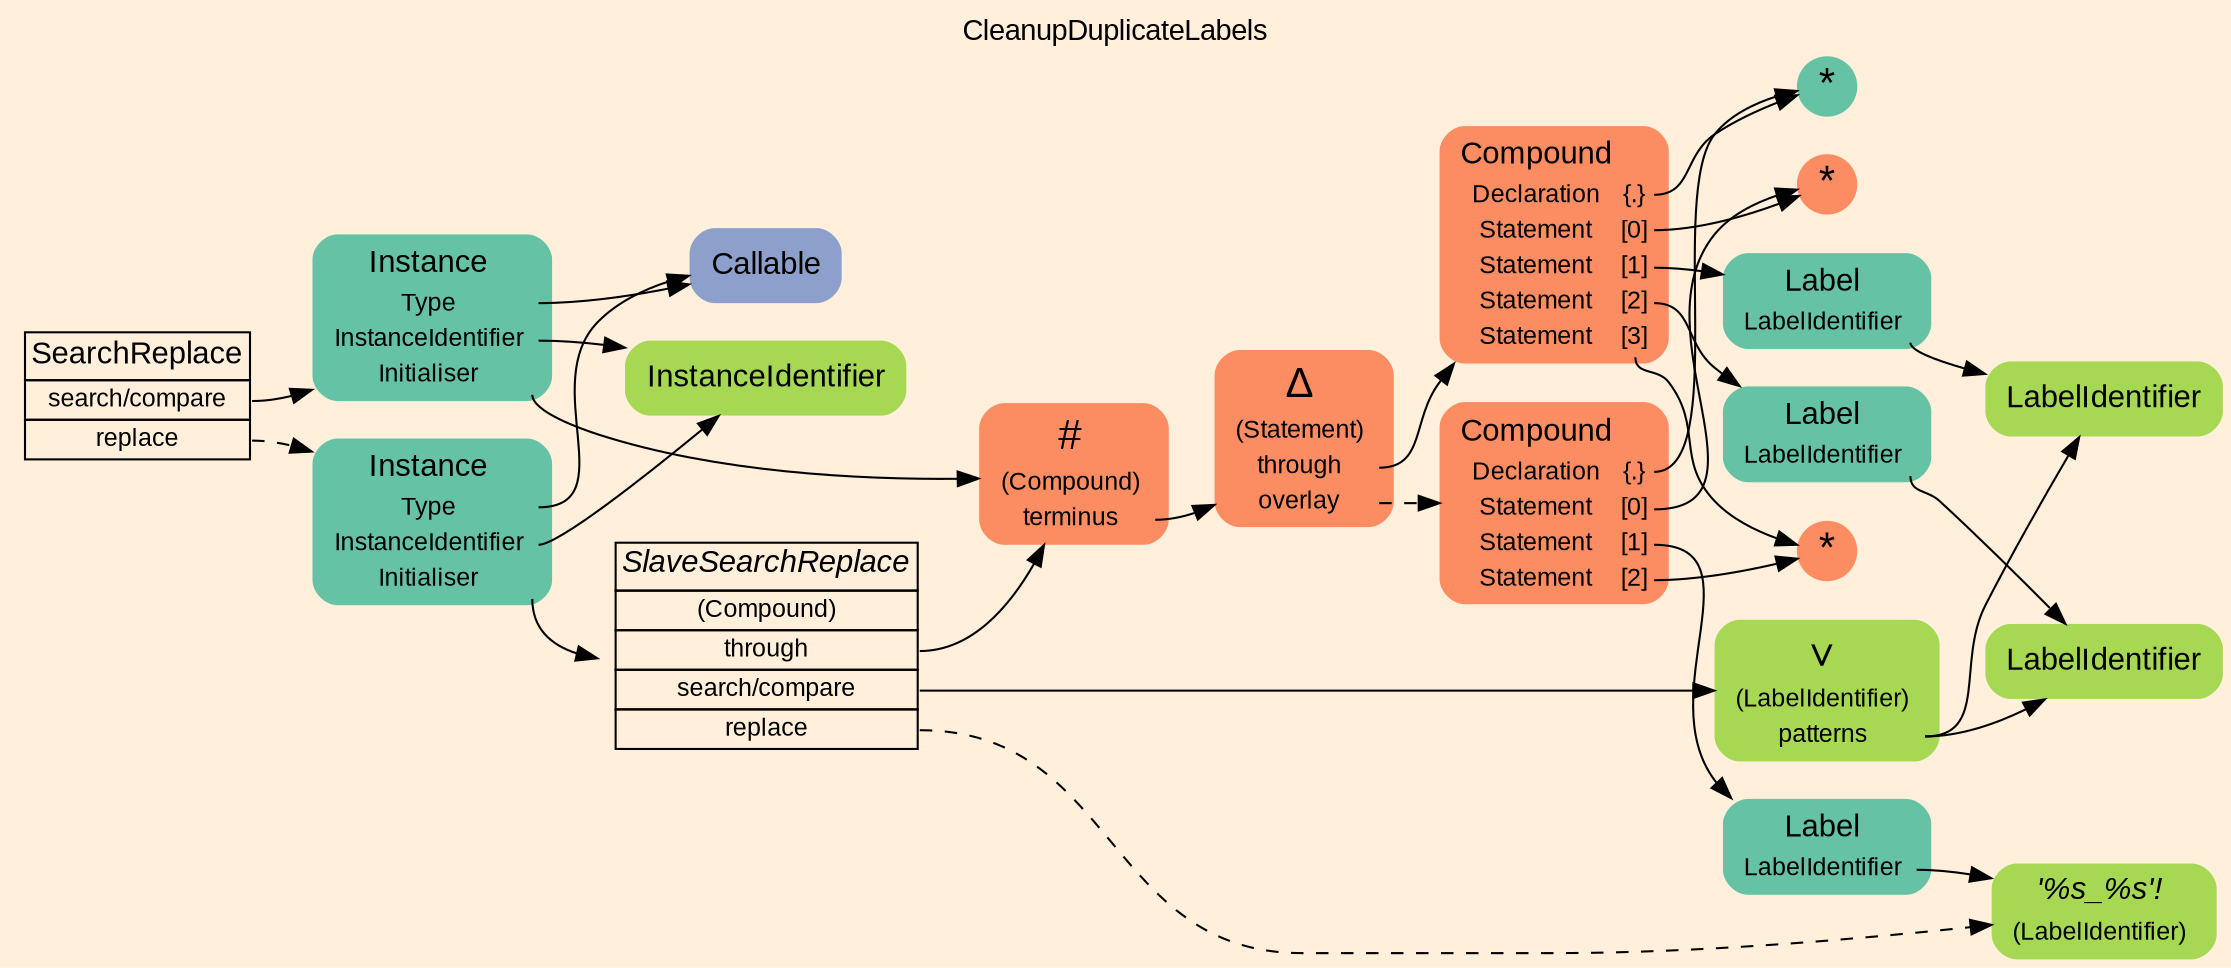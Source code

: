 digraph "CleanupDuplicateLabels" {
label = "CleanupDuplicateLabels"
labelloc = t
graph [
    rankdir = "LR"
    ranksep = 0.3
    bgcolor = antiquewhite1
    color = black
    fontcolor = black
    fontname = "Arial"
];
node [
    fontname = "Arial"
];
edge [
    fontname = "Arial"
];

// -------------------- transformation figure --------------------
// -------- block CR#B-4-50 ----------
"CR#B-4-50" [
    shape = "plaintext"
    fillcolor = antiquewhite1
    fontsize = "12"
    fontcolor = black
    label = <<TABLE BORDER="0" CELLBORDER="1" CELLSPACING="0">
     <TR><TD><FONT POINT-SIZE="15" COLOR="black">SearchReplace</FONT></TD></TR>
     <TR><TD PORT="port0"><FONT POINT-SIZE="12" COLOR="black">search/compare</FONT></TD></TR>
     <TR><TD PORT="port1"><FONT POINT-SIZE="12" COLOR="black">replace</FONT></TD></TR>
    </TABLE>>
    style = "filled"
    color = black
];

// -------- block #B-2-1002 ----------
"#B-2-1002" [
    shape = "plaintext"
    fillcolor = "/set28/1"
    fontsize = "12"
    fontcolor = black
    label = <<TABLE BORDER="0" CELLBORDER="0" CELLSPACING="0">
     <TR><TD><FONT POINT-SIZE="15" COLOR="black">Instance</FONT></TD></TR>
     <TR><TD><FONT POINT-SIZE="12" COLOR="black">Type</FONT></TD><TD PORT="port0"></TD></TR>
     <TR><TD><FONT POINT-SIZE="12" COLOR="black">InstanceIdentifier</FONT></TD><TD PORT="port1"></TD></TR>
     <TR><TD><FONT POINT-SIZE="12" COLOR="black">Initialiser</FONT></TD><TD PORT="port2"></TD></TR>
    </TABLE>>
    style = "rounded,filled"
];

// -------- block #B-2-1019 ----------
"#B-2-1019" [
    shape = "plaintext"
    fillcolor = "/set28/3"
    fontsize = "12"
    fontcolor = black
    label = <<TABLE BORDER="0" CELLBORDER="0" CELLSPACING="0">
     <TR><TD><FONT POINT-SIZE="15" COLOR="black">Callable</FONT></TD></TR>
    </TABLE>>
    style = "rounded,filled"
];

// -------- block #B-2-1018 ----------
"#B-2-1018" [
    shape = "plaintext"
    fillcolor = "/set28/5"
    fontsize = "12"
    fontcolor = black
    label = <<TABLE BORDER="0" CELLBORDER="0" CELLSPACING="0">
     <TR><TD><FONT POINT-SIZE="15" COLOR="black">InstanceIdentifier</FONT></TD></TR>
    </TABLE>>
    style = "rounded,filled"
];

// -------- block #B-2-1004 ----------
"#B-2-1004" [
    shape = "plaintext"
    fillcolor = "/set28/2"
    fontsize = "12"
    fontcolor = black
    label = <<TABLE BORDER="0" CELLBORDER="0" CELLSPACING="0">
     <TR><TD><FONT POINT-SIZE="20" COLOR="black">#</FONT></TD></TR>
     <TR><TD><FONT POINT-SIZE="12" COLOR="black">(Compound)</FONT></TD><TD PORT="port0"></TD></TR>
     <TR><TD><FONT POINT-SIZE="12" COLOR="black">terminus</FONT></TD><TD PORT="port1"></TD></TR>
    </TABLE>>
    style = "rounded,filled"
];

// -------- block #B-2-1005 ----------
"#B-2-1005" [
    shape = "plaintext"
    fillcolor = "/set28/2"
    fontsize = "12"
    fontcolor = black
    label = <<TABLE BORDER="0" CELLBORDER="0" CELLSPACING="0">
     <TR><TD><FONT POINT-SIZE="20" COLOR="black">Δ</FONT></TD></TR>
     <TR><TD><FONT POINT-SIZE="12" COLOR="black">(Statement)</FONT></TD><TD PORT="port0"></TD></TR>
     <TR><TD><FONT POINT-SIZE="12" COLOR="black">through</FONT></TD><TD PORT="port1"></TD></TR>
     <TR><TD><FONT POINT-SIZE="12" COLOR="black">overlay</FONT></TD><TD PORT="port2"></TD></TR>
    </TABLE>>
    style = "rounded,filled"
];

// -------- block #B-2-1006 ----------
"#B-2-1006" [
    shape = "plaintext"
    fillcolor = "/set28/2"
    fontsize = "12"
    fontcolor = black
    label = <<TABLE BORDER="0" CELLBORDER="0" CELLSPACING="0">
     <TR><TD><FONT POINT-SIZE="15" COLOR="black">Compound</FONT></TD></TR>
     <TR><TD><FONT POINT-SIZE="12" COLOR="black">Declaration</FONT></TD><TD PORT="port0"><FONT POINT-SIZE="12" COLOR="black">{.}</FONT></TD></TR>
     <TR><TD><FONT POINT-SIZE="12" COLOR="black">Statement</FONT></TD><TD PORT="port1"><FONT POINT-SIZE="12" COLOR="black">[0]</FONT></TD></TR>
     <TR><TD><FONT POINT-SIZE="12" COLOR="black">Statement</FONT></TD><TD PORT="port2"><FONT POINT-SIZE="12" COLOR="black">[1]</FONT></TD></TR>
     <TR><TD><FONT POINT-SIZE="12" COLOR="black">Statement</FONT></TD><TD PORT="port3"><FONT POINT-SIZE="12" COLOR="black">[2]</FONT></TD></TR>
     <TR><TD><FONT POINT-SIZE="12" COLOR="black">Statement</FONT></TD><TD PORT="port4"><FONT POINT-SIZE="12" COLOR="black">[3]</FONT></TD></TR>
    </TABLE>>
    style = "rounded,filled"
];

// -------- block #B-2-1011 ----------
"#B-2-1011" [
    shape = "circle"
    fillcolor = "/set28/1"
    fontsize = "12"
    fontcolor = black
    label = <<FONT POINT-SIZE="20" COLOR="black">*</FONT>>
    style = "filled"
    penwidth = 0.0
    fixedsize = true
    width = 0.4
    height = 0.4
];

// -------- block #B-2-1012 ----------
"#B-2-1012" [
    shape = "circle"
    fillcolor = "/set28/2"
    fontsize = "12"
    fontcolor = black
    label = <<FONT POINT-SIZE="20" COLOR="black">*</FONT>>
    style = "filled"
    penwidth = 0.0
    fixedsize = true
    width = 0.4
    height = 0.4
];

// -------- block #B-2-1008 ----------
"#B-2-1008" [
    shape = "plaintext"
    fillcolor = "/set28/1"
    fontsize = "12"
    fontcolor = black
    label = <<TABLE BORDER="0" CELLBORDER="0" CELLSPACING="0">
     <TR><TD><FONT POINT-SIZE="15" COLOR="black">Label</FONT></TD></TR>
     <TR><TD><FONT POINT-SIZE="12" COLOR="black">LabelIdentifier</FONT></TD><TD PORT="port0"></TD></TR>
    </TABLE>>
    style = "rounded,filled"
];

// -------- block #B-2-1014 ----------
"#B-2-1014" [
    shape = "plaintext"
    fillcolor = "/set28/5"
    fontsize = "12"
    fontcolor = black
    label = <<TABLE BORDER="0" CELLBORDER="0" CELLSPACING="0">
     <TR><TD><FONT POINT-SIZE="15" COLOR="black">LabelIdentifier</FONT></TD></TR>
    </TABLE>>
    style = "rounded,filled"
];

// -------- block #B-2-1009 ----------
"#B-2-1009" [
    shape = "plaintext"
    fillcolor = "/set28/1"
    fontsize = "12"
    fontcolor = black
    label = <<TABLE BORDER="0" CELLBORDER="0" CELLSPACING="0">
     <TR><TD><FONT POINT-SIZE="15" COLOR="black">Label</FONT></TD></TR>
     <TR><TD><FONT POINT-SIZE="12" COLOR="black">LabelIdentifier</FONT></TD><TD PORT="port0"></TD></TR>
    </TABLE>>
    style = "rounded,filled"
];

// -------- block #B-2-1015 ----------
"#B-2-1015" [
    shape = "plaintext"
    fillcolor = "/set28/5"
    fontsize = "12"
    fontcolor = black
    label = <<TABLE BORDER="0" CELLBORDER="0" CELLSPACING="0">
     <TR><TD><FONT POINT-SIZE="15" COLOR="black">LabelIdentifier</FONT></TD></TR>
    </TABLE>>
    style = "rounded,filled"
];

// -------- block #B-2-1013 ----------
"#B-2-1013" [
    shape = "circle"
    fillcolor = "/set28/2"
    fontsize = "12"
    fontcolor = black
    label = <<FONT POINT-SIZE="20" COLOR="black">*</FONT>>
    style = "filled"
    penwidth = 0.0
    fixedsize = true
    width = 0.4
    height = 0.4
];

// -------- block #B-2-1007 ----------
"#B-2-1007" [
    shape = "plaintext"
    fillcolor = "/set28/2"
    fontsize = "12"
    fontcolor = black
    label = <<TABLE BORDER="0" CELLBORDER="0" CELLSPACING="0">
     <TR><TD><FONT POINT-SIZE="15" COLOR="black">Compound</FONT></TD></TR>
     <TR><TD><FONT POINT-SIZE="12" COLOR="black">Declaration</FONT></TD><TD PORT="port0"><FONT POINT-SIZE="12" COLOR="black">{.}</FONT></TD></TR>
     <TR><TD><FONT POINT-SIZE="12" COLOR="black">Statement</FONT></TD><TD PORT="port1"><FONT POINT-SIZE="12" COLOR="black">[0]</FONT></TD></TR>
     <TR><TD><FONT POINT-SIZE="12" COLOR="black">Statement</FONT></TD><TD PORT="port2"><FONT POINT-SIZE="12" COLOR="black">[1]</FONT></TD></TR>
     <TR><TD><FONT POINT-SIZE="12" COLOR="black">Statement</FONT></TD><TD PORT="port3"><FONT POINT-SIZE="12" COLOR="black">[2]</FONT></TD></TR>
    </TABLE>>
    style = "rounded,filled"
];

// -------- block #B-2-1010 ----------
"#B-2-1010" [
    shape = "plaintext"
    fillcolor = "/set28/1"
    fontsize = "12"
    fontcolor = black
    label = <<TABLE BORDER="0" CELLBORDER="0" CELLSPACING="0">
     <TR><TD><FONT POINT-SIZE="15" COLOR="black">Label</FONT></TD></TR>
     <TR><TD><FONT POINT-SIZE="12" COLOR="black">LabelIdentifier</FONT></TD><TD PORT="port0"></TD></TR>
    </TABLE>>
    style = "rounded,filled"
];

// -------- block #B-2-1016 ----------
"#B-2-1016" [
    shape = "plaintext"
    fillcolor = "/set28/5"
    fontsize = "12"
    fontcolor = black
    label = <<TABLE BORDER="0" CELLBORDER="0" CELLSPACING="0">
     <TR><TD><FONT POINT-SIZE="15" COLOR="black"><I>'%s_%s'!</I></FONT></TD></TR>
     <TR><TD><FONT POINT-SIZE="12" COLOR="black">(LabelIdentifier)</FONT></TD><TD PORT="port0"></TD></TR>
    </TABLE>>
    style = "rounded,filled"
];

// -------- block #B-2-1003 ----------
"#B-2-1003" [
    shape = "plaintext"
    fillcolor = "/set28/1"
    fontsize = "12"
    fontcolor = black
    label = <<TABLE BORDER="0" CELLBORDER="0" CELLSPACING="0">
     <TR><TD><FONT POINT-SIZE="15" COLOR="black">Instance</FONT></TD></TR>
     <TR><TD><FONT POINT-SIZE="12" COLOR="black">Type</FONT></TD><TD PORT="port0"></TD></TR>
     <TR><TD><FONT POINT-SIZE="12" COLOR="black">InstanceIdentifier</FONT></TD><TD PORT="port1"></TD></TR>
     <TR><TD><FONT POINT-SIZE="12" COLOR="black">Initialiser</FONT></TD><TD PORT="port2"></TD></TR>
    </TABLE>>
    style = "rounded,filled"
];

// -------- block #B-2-1020 ----------
"#B-2-1020" [
    shape = "plaintext"
    fillcolor = antiquewhite1
    fontsize = "12"
    fontcolor = black
    label = <<TABLE BORDER="0" CELLBORDER="1" CELLSPACING="0">
     <TR><TD><FONT POINT-SIZE="15" COLOR="black"><I>SlaveSearchReplace</I></FONT></TD></TR>
     <TR><TD PORT="port0"><FONT POINT-SIZE="12" COLOR="black">(Compound)</FONT></TD></TR>
     <TR><TD PORT="port1"><FONT POINT-SIZE="12" COLOR="black">through</FONT></TD></TR>
     <TR><TD PORT="port2"><FONT POINT-SIZE="12" COLOR="black">search/compare</FONT></TD></TR>
     <TR><TD PORT="port3"><FONT POINT-SIZE="12" COLOR="black">replace</FONT></TD></TR>
    </TABLE>>
    style = "filled"
    color = black
];

// -------- block #B-2-1017 ----------
"#B-2-1017" [
    shape = "plaintext"
    fillcolor = "/set28/5"
    fontsize = "12"
    fontcolor = black
    label = <<TABLE BORDER="0" CELLBORDER="0" CELLSPACING="0">
     <TR><TD><FONT POINT-SIZE="20" COLOR="black">∨</FONT></TD></TR>
     <TR><TD><FONT POINT-SIZE="12" COLOR="black">(LabelIdentifier)</FONT></TD><TD PORT="port0"></TD></TR>
     <TR><TD><FONT POINT-SIZE="12" COLOR="black">patterns</FONT></TD><TD PORT="port1"></TD></TR>
    </TABLE>>
    style = "rounded,filled"
];

"CR#B-4-50":port0 -> "#B-2-1002" [
    color = black
    fontcolor = black
];

"CR#B-4-50":port1 -> "#B-2-1003" [
    style="dashed"
    color = black
    fontcolor = black
];

"#B-2-1002":port0 -> "#B-2-1019" [
    color = black
    fontcolor = black
];

"#B-2-1002":port1 -> "#B-2-1018" [
    color = black
    fontcolor = black
];

"#B-2-1002":port2 -> "#B-2-1004" [
    color = black
    fontcolor = black
];

"#B-2-1004":port1 -> "#B-2-1005" [
    color = black
    fontcolor = black
];

"#B-2-1005":port1 -> "#B-2-1006" [
    color = black
    fontcolor = black
];

"#B-2-1005":port2 -> "#B-2-1007" [
    style="dashed"
    color = black
    fontcolor = black
];

"#B-2-1006":port0 -> "#B-2-1011" [
    color = black
    fontcolor = black
];

"#B-2-1006":port1 -> "#B-2-1012" [
    color = black
    fontcolor = black
];

"#B-2-1006":port2 -> "#B-2-1008" [
    color = black
    fontcolor = black
];

"#B-2-1006":port3 -> "#B-2-1009" [
    color = black
    fontcolor = black
];

"#B-2-1006":port4 -> "#B-2-1013" [
    color = black
    fontcolor = black
];

"#B-2-1008":port0 -> "#B-2-1014" [
    color = black
    fontcolor = black
];

"#B-2-1009":port0 -> "#B-2-1015" [
    color = black
    fontcolor = black
];

"#B-2-1007":port0 -> "#B-2-1011" [
    color = black
    fontcolor = black
];

"#B-2-1007":port1 -> "#B-2-1012" [
    color = black
    fontcolor = black
];

"#B-2-1007":port2 -> "#B-2-1010" [
    color = black
    fontcolor = black
];

"#B-2-1007":port3 -> "#B-2-1013" [
    color = black
    fontcolor = black
];

"#B-2-1010":port0 -> "#B-2-1016" [
    color = black
    fontcolor = black
];

"#B-2-1003":port0 -> "#B-2-1019" [
    color = black
    fontcolor = black
];

"#B-2-1003":port1 -> "#B-2-1018" [
    color = black
    fontcolor = black
];

"#B-2-1003":port2 -> "#B-2-1020" [
    color = black
    fontcolor = black
];

"#B-2-1020":port1 -> "#B-2-1004" [
    color = black
    fontcolor = black
];

"#B-2-1020":port2 -> "#B-2-1017" [
    color = black
    fontcolor = black
];

"#B-2-1020":port3 -> "#B-2-1016" [
    style="dashed"
    color = black
    fontcolor = black
];

"#B-2-1017":port1 -> "#B-2-1014" [
    color = black
    fontcolor = black
];

"#B-2-1017":port1 -> "#B-2-1015" [
    color = black
    fontcolor = black
];


}
